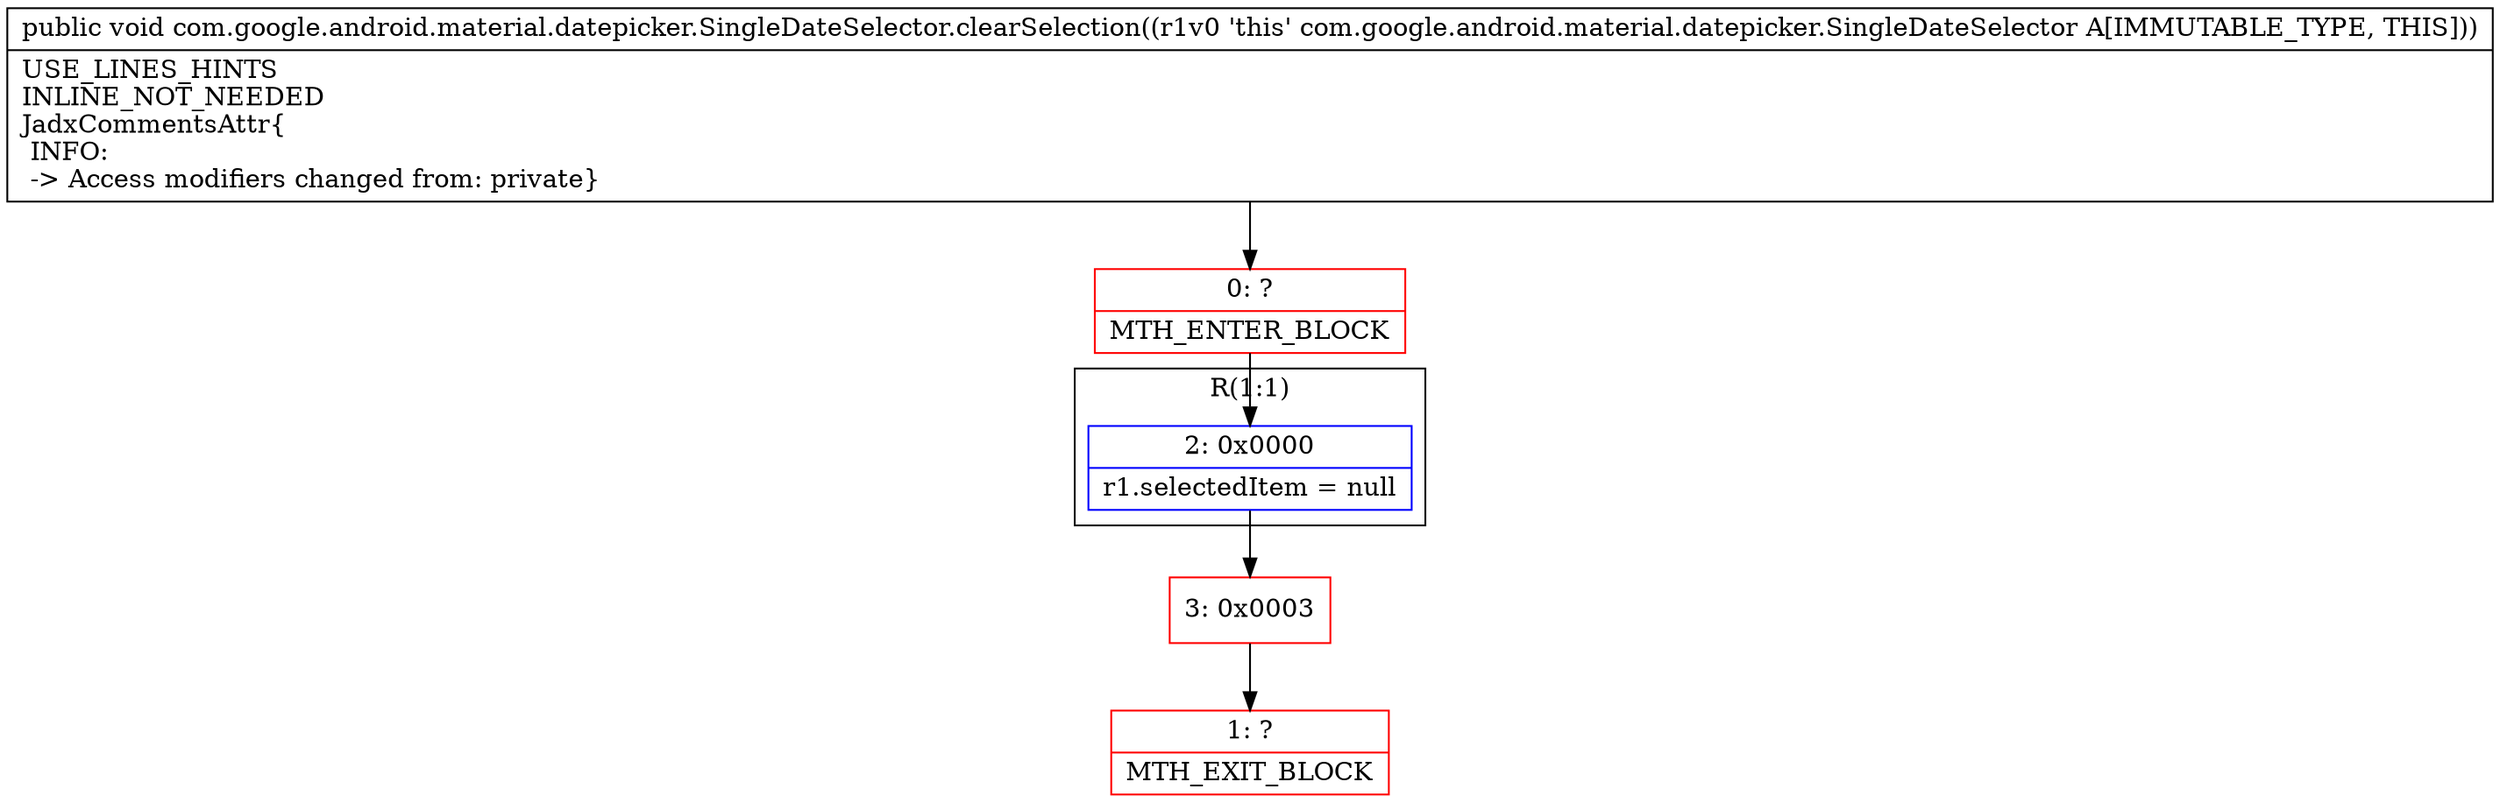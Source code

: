 digraph "CFG forcom.google.android.material.datepicker.SingleDateSelector.clearSelection()V" {
subgraph cluster_Region_88899807 {
label = "R(1:1)";
node [shape=record,color=blue];
Node_2 [shape=record,label="{2\:\ 0x0000|r1.selectedItem = null\l}"];
}
Node_0 [shape=record,color=red,label="{0\:\ ?|MTH_ENTER_BLOCK\l}"];
Node_3 [shape=record,color=red,label="{3\:\ 0x0003}"];
Node_1 [shape=record,color=red,label="{1\:\ ?|MTH_EXIT_BLOCK\l}"];
MethodNode[shape=record,label="{public void com.google.android.material.datepicker.SingleDateSelector.clearSelection((r1v0 'this' com.google.android.material.datepicker.SingleDateSelector A[IMMUTABLE_TYPE, THIS]))  | USE_LINES_HINTS\lINLINE_NOT_NEEDED\lJadxCommentsAttr\{\l INFO: \l \-\> Access modifiers changed from: private\}\l}"];
MethodNode -> Node_0;Node_2 -> Node_3;
Node_0 -> Node_2;
Node_3 -> Node_1;
}

